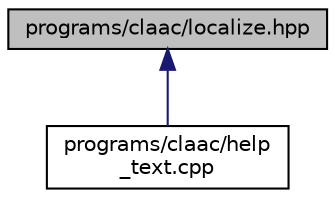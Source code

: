 digraph "programs/claac/localize.hpp"
{
  edge [fontname="Helvetica",fontsize="10",labelfontname="Helvetica",labelfontsize="10"];
  node [fontname="Helvetica",fontsize="10",shape=record];
  Node38 [label="programs/claac/localize.hpp",height=0.2,width=0.4,color="black", fillcolor="grey75", style="filled", fontcolor="black"];
  Node38 -> Node39 [dir="back",color="midnightblue",fontsize="10",style="solid",fontname="Helvetica"];
  Node39 [label="programs/claac/help\l_text.cpp",height=0.2,width=0.4,color="black", fillcolor="white", style="filled",URL="$help__text_8cpp.html"];
}
